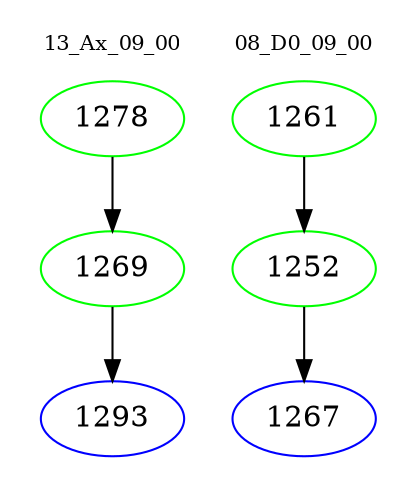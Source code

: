 digraph{
subgraph cluster_0 {
color = white
label = "13_Ax_09_00";
fontsize=10;
T0_1278 [label="1278", color="green"]
T0_1278 -> T0_1269 [color="black"]
T0_1269 [label="1269", color="green"]
T0_1269 -> T0_1293 [color="black"]
T0_1293 [label="1293", color="blue"]
}
subgraph cluster_1 {
color = white
label = "08_D0_09_00";
fontsize=10;
T1_1261 [label="1261", color="green"]
T1_1261 -> T1_1252 [color="black"]
T1_1252 [label="1252", color="green"]
T1_1252 -> T1_1267 [color="black"]
T1_1267 [label="1267", color="blue"]
}
}
